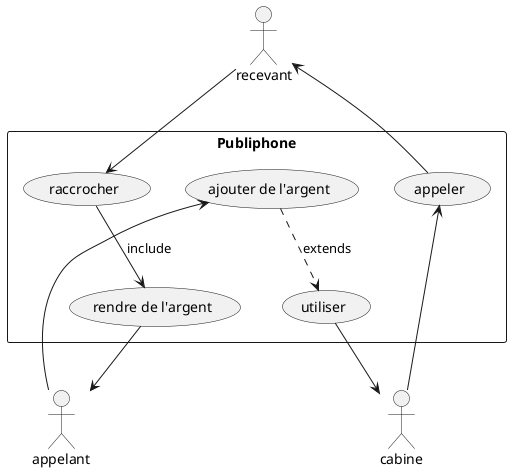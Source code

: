 @startuml
:appelant: as caller
:recevant: as reciever
:cabine: as telephone


rectangle Publiphone {
usecase "ajouter de l'argent" as add
usecase utiliser as use
usecase appeler as call
usecase raccrocher as hangup
usecase "rendre de l'argent" as return

}
caller --> add
add ..> use : extends
use --> telephone
telephone --> call
call --> reciever
reciever --> hangup
hangup --> return : include
return --> caller
@enduml